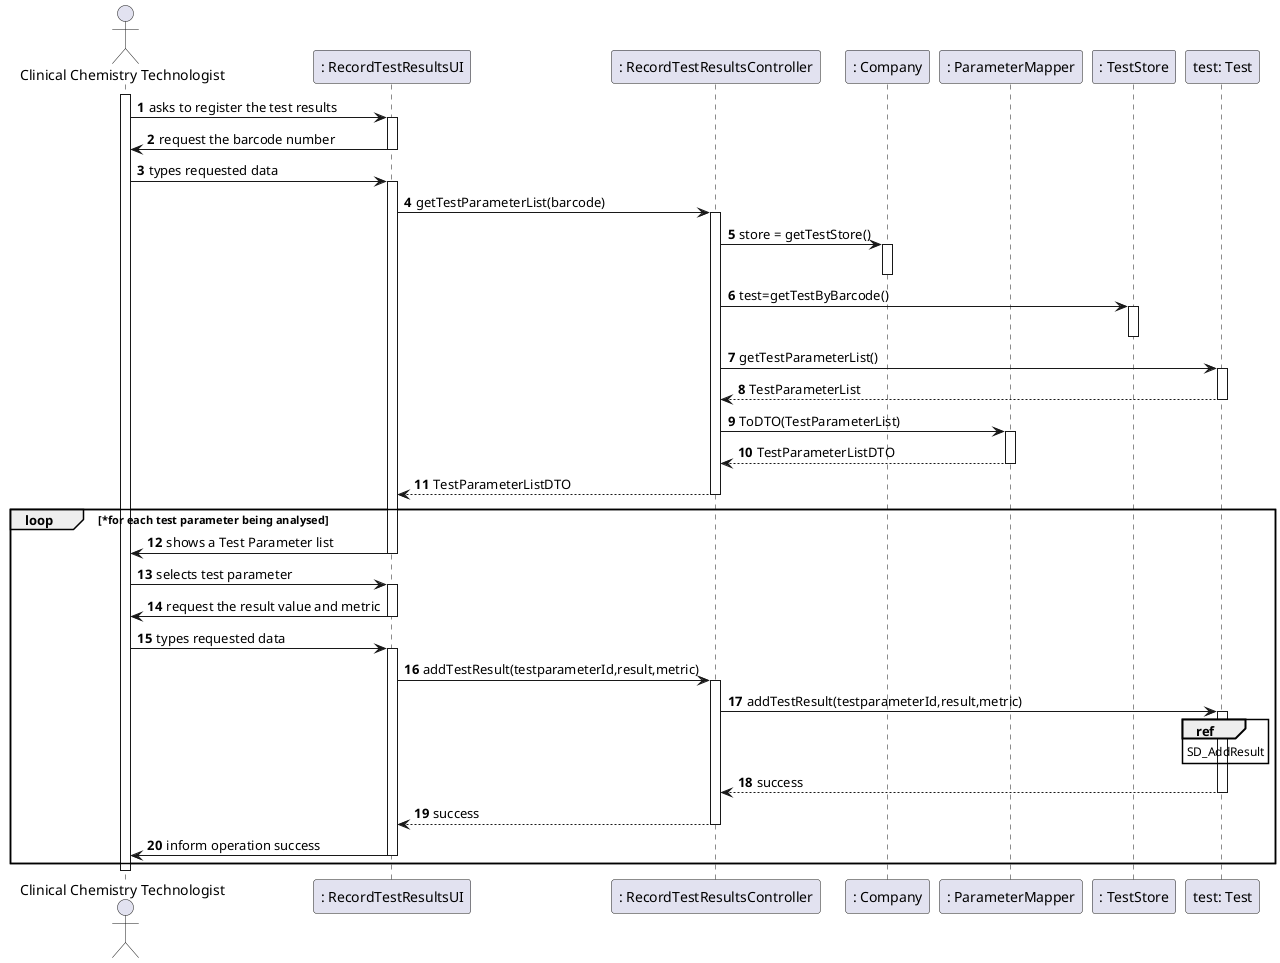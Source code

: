 @startuml
autonumber
'hide footbox
actor "Clinical Chemistry Technologist" as CCT

participant ": RecordTestResultsUI" as UI
participant ": RecordTestResultsController" as CTRL
participant ": Company" as Comp
participant ": ParameterMapper" as PMapper
participant ": TestStore" as TStore
participant "test: Test" as Test

activate CCT
CCT -> UI : asks to register the test results
activate UI
UI -> CCT : request the barcode number
deactivate UI
CCT -> UI : types requested data
activate UI
UI -> CTRL : getTestParameterList(barcode)
activate CTRL
CTRL -> Comp : store = getTestStore()
activate Comp
deactivate Comp
CTRL -> TStore : test=getTestByBarcode()
activate TStore
deactivate TStore
CTRL -> Test : getTestParameterList()
activate Test
Test --> CTRL : TestParameterList
deactivate Test
CTRL -> PMapper : ToDTO(TestParameterList)
activate PMapper
PMapper --> CTRL : TestParameterListDTO
deactivate PMapper


CTRL --> UI : TestParameterListDTO
deactivate CTRL
loop *for each test parameter being analysed
UI -> CCT : shows a Test Parameter list
deactivate UI
CCT -> UI : selects test parameter
activate UI
UI -> CCT : request the result value and metric
deactivate UI
CCT -> UI : types requested data
activate UI
UI -> CTRL : addTestResult(testparameterId,result,metric)
activate CTRL
CTRL -> Test : addTestResult(testparameterId,result,metric)
activate Test
ref over Test
SD_AddResult
end ref
Test --> CTRL : success
deactivate Test

CTRL --> UI : success
deactivate CTRL
UI -> CCT :  inform operation success
deactivate UI
end





deactivate CCT
@enduml
